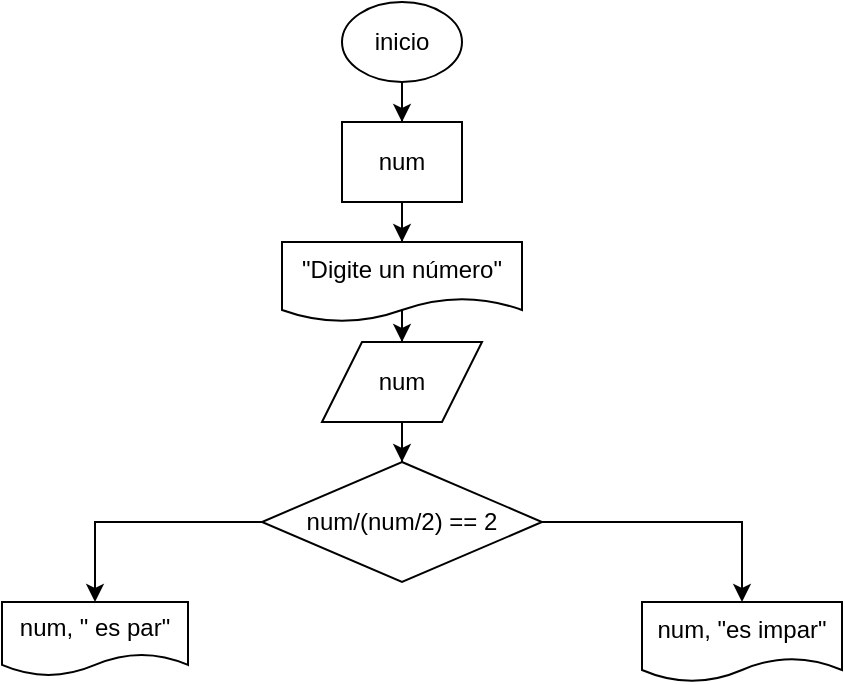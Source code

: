 <mxfile version="20.3.6" type="github">
  <diagram id="Zq4mMX1pnsTeexaTwuX9" name="Página-1">
    <mxGraphModel dx="959" dy="520" grid="1" gridSize="10" guides="1" tooltips="1" connect="1" arrows="1" fold="1" page="1" pageScale="1" pageWidth="827" pageHeight="1169" math="0" shadow="0">
      <root>
        <mxCell id="0" />
        <mxCell id="1" parent="0" />
        <mxCell id="VIA6XZfmwnxuSzyMts4s-3" value="" style="edgeStyle=orthogonalEdgeStyle;rounded=0;orthogonalLoop=1;jettySize=auto;html=1;" edge="1" parent="1" source="VIA6XZfmwnxuSzyMts4s-1" target="VIA6XZfmwnxuSzyMts4s-2">
          <mxGeometry relative="1" as="geometry" />
        </mxCell>
        <mxCell id="VIA6XZfmwnxuSzyMts4s-1" value="inicio" style="ellipse;whiteSpace=wrap;html=1;" vertex="1" parent="1">
          <mxGeometry x="340" y="40" width="60" height="40" as="geometry" />
        </mxCell>
        <mxCell id="VIA6XZfmwnxuSzyMts4s-5" value="" style="edgeStyle=orthogonalEdgeStyle;rounded=0;orthogonalLoop=1;jettySize=auto;html=1;" edge="1" parent="1" source="VIA6XZfmwnxuSzyMts4s-2" target="VIA6XZfmwnxuSzyMts4s-4">
          <mxGeometry relative="1" as="geometry" />
        </mxCell>
        <mxCell id="VIA6XZfmwnxuSzyMts4s-2" value="num" style="whiteSpace=wrap;html=1;" vertex="1" parent="1">
          <mxGeometry x="340" y="100" width="60" height="40" as="geometry" />
        </mxCell>
        <mxCell id="VIA6XZfmwnxuSzyMts4s-7" value="" style="edgeStyle=orthogonalEdgeStyle;rounded=0;orthogonalLoop=1;jettySize=auto;html=1;" edge="1" parent="1" source="VIA6XZfmwnxuSzyMts4s-4" target="VIA6XZfmwnxuSzyMts4s-6">
          <mxGeometry relative="1" as="geometry" />
        </mxCell>
        <mxCell id="VIA6XZfmwnxuSzyMts4s-4" value="&quot;Digite un número&quot;" style="shape=document;whiteSpace=wrap;html=1;boundedLbl=1;" vertex="1" parent="1">
          <mxGeometry x="310" y="160" width="120" height="40" as="geometry" />
        </mxCell>
        <mxCell id="VIA6XZfmwnxuSzyMts4s-11" value="" style="edgeStyle=orthogonalEdgeStyle;rounded=0;orthogonalLoop=1;jettySize=auto;html=1;" edge="1" parent="1" source="VIA6XZfmwnxuSzyMts4s-6" target="VIA6XZfmwnxuSzyMts4s-10">
          <mxGeometry relative="1" as="geometry" />
        </mxCell>
        <mxCell id="VIA6XZfmwnxuSzyMts4s-6" value="num" style="shape=parallelogram;perimeter=parallelogramPerimeter;whiteSpace=wrap;html=1;fixedSize=1;" vertex="1" parent="1">
          <mxGeometry x="330" y="210" width="80" height="40" as="geometry" />
        </mxCell>
        <mxCell id="VIA6XZfmwnxuSzyMts4s-13" value="" style="edgeStyle=orthogonalEdgeStyle;rounded=0;orthogonalLoop=1;jettySize=auto;html=1;" edge="1" parent="1" source="VIA6XZfmwnxuSzyMts4s-10" target="VIA6XZfmwnxuSzyMts4s-12">
          <mxGeometry relative="1" as="geometry" />
        </mxCell>
        <mxCell id="VIA6XZfmwnxuSzyMts4s-15" value="" style="edgeStyle=orthogonalEdgeStyle;rounded=0;orthogonalLoop=1;jettySize=auto;html=1;" edge="1" parent="1" source="VIA6XZfmwnxuSzyMts4s-10" target="VIA6XZfmwnxuSzyMts4s-14">
          <mxGeometry relative="1" as="geometry" />
        </mxCell>
        <mxCell id="VIA6XZfmwnxuSzyMts4s-10" value="num/(num/2) == 2" style="rhombus;whiteSpace=wrap;html=1;" vertex="1" parent="1">
          <mxGeometry x="300" y="270" width="140" height="60" as="geometry" />
        </mxCell>
        <mxCell id="VIA6XZfmwnxuSzyMts4s-12" value="num, &quot; es par&quot;" style="shape=document;whiteSpace=wrap;html=1;boundedLbl=1;" vertex="1" parent="1">
          <mxGeometry x="170" y="340" width="93" height="37" as="geometry" />
        </mxCell>
        <mxCell id="VIA6XZfmwnxuSzyMts4s-14" value="num, &quot;es impar&quot;" style="shape=document;whiteSpace=wrap;html=1;boundedLbl=1;" vertex="1" parent="1">
          <mxGeometry x="490" y="340" width="100" height="40" as="geometry" />
        </mxCell>
      </root>
    </mxGraphModel>
  </diagram>
</mxfile>
